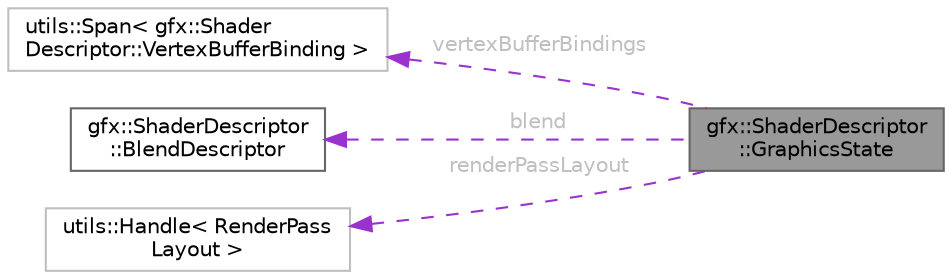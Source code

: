 digraph "gfx::ShaderDescriptor::GraphicsState"
{
 // LATEX_PDF_SIZE
  bgcolor="transparent";
  edge [fontname=Helvetica,fontsize=10,labelfontname=Helvetica,labelfontsize=10];
  node [fontname=Helvetica,fontsize=10,shape=box,height=0.2,width=0.4];
  rankdir="LR";
  Node1 [id="Node000001",label="gfx::ShaderDescriptor\l::GraphicsState",height=0.2,width=0.4,color="gray40", fillcolor="grey60", style="filled", fontcolor="black",tooltip="Graphics pipeline state for this shader."];
  Node2 -> Node1 [id="edge1_Node000001_Node000002",dir="back",color="darkorchid3",style="dashed",tooltip=" ",label=<<TABLE CELLBORDER="0" BORDER="0"><TR><TD VALIGN="top" ALIGN="LEFT" CELLPADDING="1" CELLSPACING="0">vertexBufferBindings</TD></TR>
</TABLE>> ,fontcolor="grey" ];
  Node2 [id="Node000002",label="utils::Span\< gfx::Shader\lDescriptor::VertexBufferBinding \>",height=0.2,width=0.4,color="grey75", fillcolor="white", style="filled",URL="$classutils_1_1_span.html",tooltip=" "];
  Node3 -> Node1 [id="edge2_Node000001_Node000003",dir="back",color="darkorchid3",style="dashed",tooltip=" ",label=<<TABLE CELLBORDER="0" BORDER="0"><TR><TD VALIGN="top" ALIGN="LEFT" CELLPADDING="1" CELLSPACING="0">blend</TD></TR>
</TABLE>> ,fontcolor="grey" ];
  Node3 [id="Node000003",label="gfx::ShaderDescriptor\l::BlendDescriptor",height=0.2,width=0.4,color="gray40", fillcolor="white", style="filled",URL="$structgfx_1_1_shader_descriptor_1_1_blend_descriptor.html",tooltip="Describes blending operations for a render target."];
  Node4 -> Node1 [id="edge3_Node000001_Node000004",dir="back",color="darkorchid3",style="dashed",tooltip=" ",label=<<TABLE CELLBORDER="0" BORDER="0"><TR><TD VALIGN="top" ALIGN="LEFT" CELLPADDING="1" CELLSPACING="0">renderPassLayout</TD></TR>
</TABLE>> ,fontcolor="grey" ];
  Node4 [id="Node000004",label="utils::Handle\< RenderPass\lLayout \>",height=0.2,width=0.4,color="grey75", fillcolor="white", style="filled",URL="$classutils_1_1_handle.html",tooltip=" "];
}
